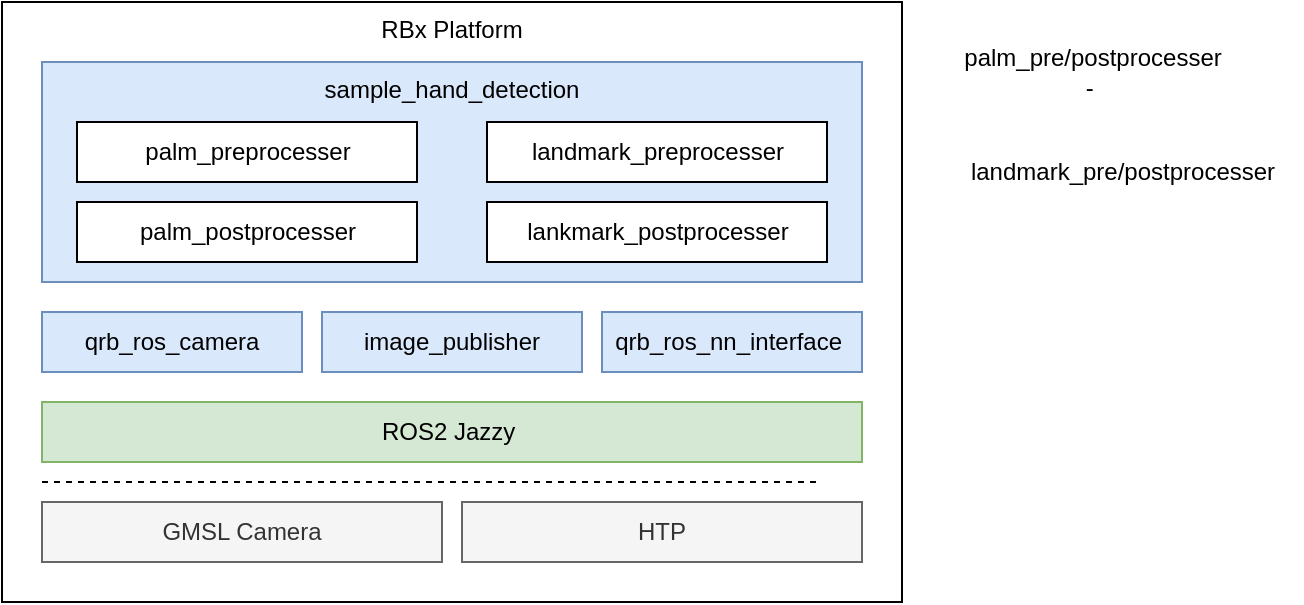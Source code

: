 <mxfile>
    <diagram id="06jHksgwFU9AOUPLek7R" name="Page-1">
        <mxGraphModel dx="561" dy="537" grid="1" gridSize="10" guides="1" tooltips="1" connect="1" arrows="1" fold="1" page="1" pageScale="1" pageWidth="850" pageHeight="1100" math="0" shadow="0">
            <root>
                <mxCell id="0"/>
                <mxCell id="1" parent="0"/>
                <mxCell id="2" value="RBx Platform" style="rounded=0;whiteSpace=wrap;html=1;verticalAlign=top;" vertex="1" parent="1">
                    <mxGeometry x="120" y="120" width="450" height="300" as="geometry"/>
                </mxCell>
                <mxCell id="3" value="GMSL Camera" style="rounded=0;whiteSpace=wrap;html=1;fillColor=#f5f5f5;strokeColor=#666666;fontColor=#333333;" vertex="1" parent="1">
                    <mxGeometry x="140" y="370" width="200" height="30" as="geometry"/>
                </mxCell>
                <mxCell id="6" value="HTP" style="rounded=0;whiteSpace=wrap;html=1;fillColor=#f5f5f5;strokeColor=#666666;fontColor=#333333;" vertex="1" parent="1">
                    <mxGeometry x="350" y="370" width="200" height="30" as="geometry"/>
                </mxCell>
                <mxCell id="7" value="ROS2 Jazzy&amp;nbsp;" style="rounded=0;whiteSpace=wrap;html=1;fillColor=#d5e8d4;strokeColor=#82b366;" vertex="1" parent="1">
                    <mxGeometry x="140" y="320" width="410" height="30" as="geometry"/>
                </mxCell>
                <mxCell id="8" value="qrb_ros_camera" style="rounded=0;whiteSpace=wrap;html=1;fillColor=#dae8fc;strokeColor=#6c8ebf;align=center;" vertex="1" parent="1">
                    <mxGeometry x="140" y="275" width="130" height="30" as="geometry"/>
                </mxCell>
                <mxCell id="9" value="qrb_ros_nn_interface&amp;nbsp;" style="rounded=0;whiteSpace=wrap;html=1;fillColor=#dae8fc;strokeColor=#6c8ebf;align=center;" vertex="1" parent="1">
                    <mxGeometry x="420" y="275" width="130" height="30" as="geometry"/>
                </mxCell>
                <mxCell id="10" value="sample_hand_detection" style="rounded=0;whiteSpace=wrap;html=1;verticalAlign=top;fillColor=#dae8fc;strokeColor=#6c8ebf;" vertex="1" parent="1">
                    <mxGeometry x="140" y="150" width="410" height="110" as="geometry"/>
                </mxCell>
                <mxCell id="11" value="palm_preprocesser" style="rounded=0;whiteSpace=wrap;html=1;" vertex="1" parent="1">
                    <mxGeometry x="157.5" y="180" width="170" height="30" as="geometry"/>
                </mxCell>
                <mxCell id="12" value="palm_postprocesser" style="rounded=0;whiteSpace=wrap;html=1;" vertex="1" parent="1">
                    <mxGeometry x="157.5" y="220" width="170" height="30" as="geometry"/>
                </mxCell>
                <mxCell id="13" value="landmark_preprocesser" style="rounded=0;whiteSpace=wrap;html=1;" vertex="1" parent="1">
                    <mxGeometry x="362.5" y="180" width="170" height="30" as="geometry"/>
                </mxCell>
                <mxCell id="14" value="lankmark_postprocesser" style="rounded=0;whiteSpace=wrap;html=1;" vertex="1" parent="1">
                    <mxGeometry x="362.5" y="220" width="170" height="30" as="geometry"/>
                </mxCell>
                <mxCell id="16" value="" style="endArrow=none;dashed=1;html=1;" edge="1" parent="1">
                    <mxGeometry width="50" height="50" relative="1" as="geometry">
                        <mxPoint x="140" y="360" as="sourcePoint"/>
                        <mxPoint x="530" y="360" as="targetPoint"/>
                    </mxGeometry>
                </mxCell>
                <mxCell id="17" value="palm_pre/postprocesser&lt;div&gt;-&amp;nbsp;&lt;/div&gt;" style="text;html=1;align=center;verticalAlign=middle;resizable=0;points=[];autosize=1;strokeColor=none;fillColor=none;" vertex="1" parent="1">
                    <mxGeometry x="590" y="135" width="150" height="40" as="geometry"/>
                </mxCell>
                <mxCell id="18" value="landmark_pre/postprocesser" style="text;html=1;align=center;verticalAlign=middle;resizable=0;points=[];autosize=1;strokeColor=none;fillColor=none;" vertex="1" parent="1">
                    <mxGeometry x="590" y="190" width="180" height="30" as="geometry"/>
                </mxCell>
                <mxCell id="19" value="image_publisher" style="rounded=0;whiteSpace=wrap;html=1;fillColor=#dae8fc;strokeColor=#6c8ebf;align=center;" vertex="1" parent="1">
                    <mxGeometry x="280" y="275" width="130" height="30" as="geometry"/>
                </mxCell>
            </root>
        </mxGraphModel>
    </diagram>
</mxfile>